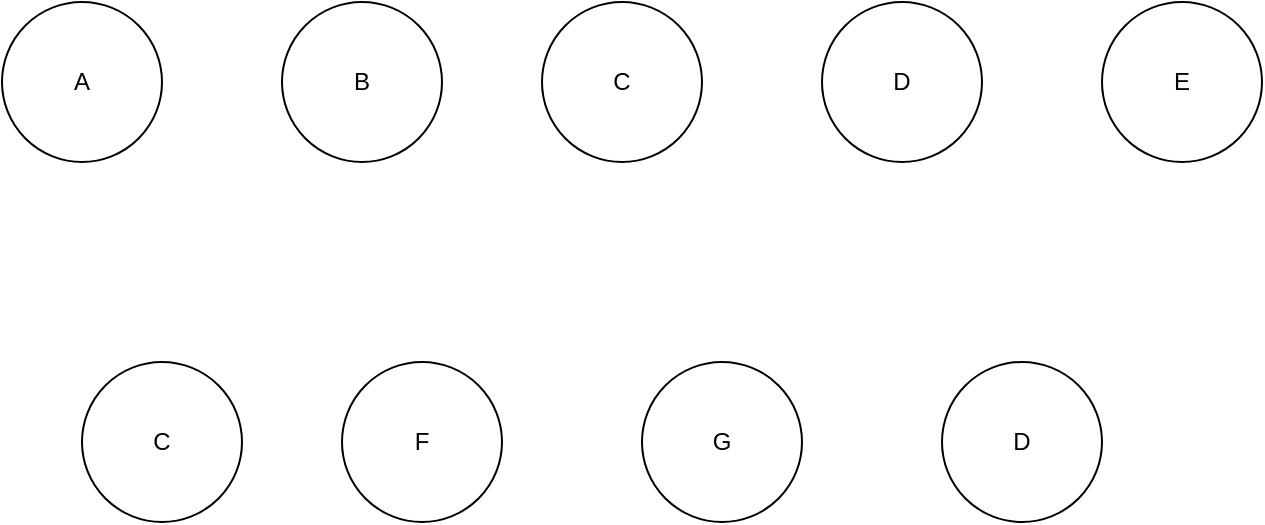 <mxfile>
    <diagram id="ZOj0VmDpotQ2klAVEIMa" name="第 1 页">
        <mxGraphModel dx="683" dy="370" grid="1" gridSize="10" guides="1" tooltips="1" connect="1" arrows="1" fold="1" page="1" pageScale="1" pageWidth="827" pageHeight="1169" math="0" shadow="0">
            <root>
                <mxCell id="0"/>
                <mxCell id="1" parent="0"/>
                <mxCell id="2" value="A" style="ellipse;whiteSpace=wrap;html=1;aspect=fixed;" vertex="1" parent="1">
                    <mxGeometry x="40" y="90" width="80" height="80" as="geometry"/>
                </mxCell>
                <mxCell id="3" value="D" style="ellipse;whiteSpace=wrap;html=1;aspect=fixed;" vertex="1" parent="1">
                    <mxGeometry x="510" y="270" width="80" height="80" as="geometry"/>
                </mxCell>
                <mxCell id="4" value="G" style="ellipse;whiteSpace=wrap;html=1;aspect=fixed;" vertex="1" parent="1">
                    <mxGeometry x="360" y="270" width="80" height="80" as="geometry"/>
                </mxCell>
                <mxCell id="5" value="F" style="ellipse;whiteSpace=wrap;html=1;aspect=fixed;" vertex="1" parent="1">
                    <mxGeometry x="210" y="270" width="80" height="80" as="geometry"/>
                </mxCell>
                <mxCell id="6" value="E" style="ellipse;whiteSpace=wrap;html=1;aspect=fixed;" vertex="1" parent="1">
                    <mxGeometry x="590" y="90" width="80" height="80" as="geometry"/>
                </mxCell>
                <mxCell id="7" value="D" style="ellipse;whiteSpace=wrap;html=1;aspect=fixed;" vertex="1" parent="1">
                    <mxGeometry x="450" y="90" width="80" height="80" as="geometry"/>
                </mxCell>
                <mxCell id="8" value="C" style="ellipse;whiteSpace=wrap;html=1;aspect=fixed;" vertex="1" parent="1">
                    <mxGeometry x="310" y="90" width="80" height="80" as="geometry"/>
                </mxCell>
                <mxCell id="9" value="C" style="ellipse;whiteSpace=wrap;html=1;aspect=fixed;" vertex="1" parent="1">
                    <mxGeometry x="80" y="270" width="80" height="80" as="geometry"/>
                </mxCell>
                <mxCell id="10" value="B" style="ellipse;whiteSpace=wrap;html=1;aspect=fixed;" vertex="1" parent="1">
                    <mxGeometry x="180" y="90" width="80" height="80" as="geometry"/>
                </mxCell>
            </root>
        </mxGraphModel>
    </diagram>
</mxfile>
